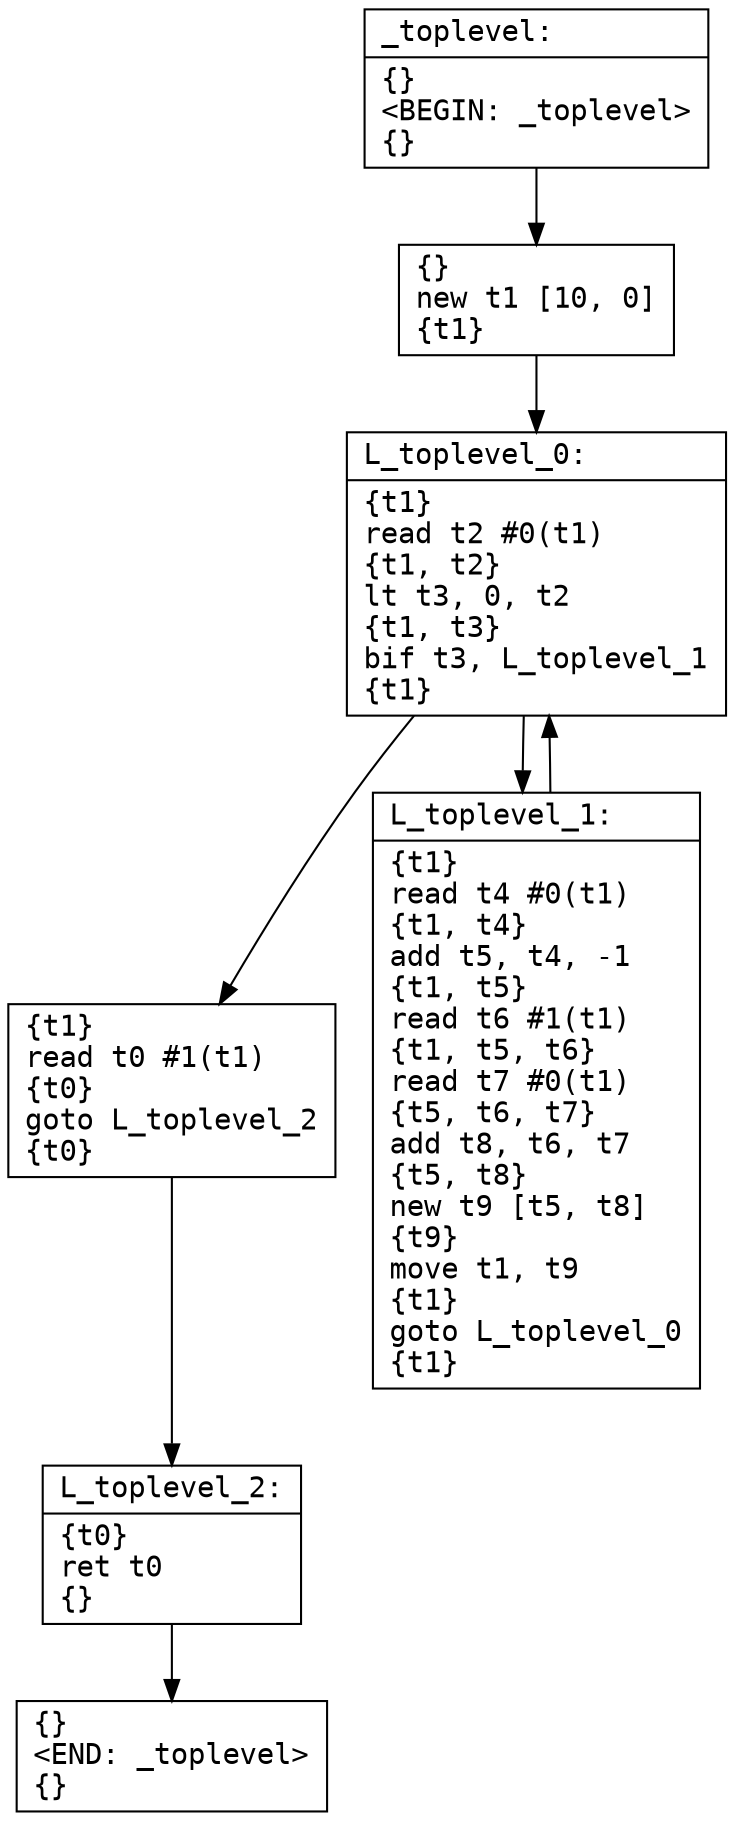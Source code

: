 digraph CFG {
  node [shape=record fontname="courier"]
  _toplevel0 [label="{_toplevel:\l|\{\}\l\<BEGIN: _toplevel\>\l\{\}\l}"];
  _toplevel1 [label="{\{\}\lnew  t1 [10, 0]\l\{t1\}\l}"];
  _toplevel2 [label="{L_toplevel_0:\l|\{t1\}\lread  t2 #0(t1)\l\{t1, t2\}\llt  t3, 0, t2\l\{t1, t3\}\lbif  t3, L_toplevel_1\l\{t1\}\l}"];
  _toplevel3 [label="{\{t1\}\lread  t0 #1(t1)\l\{t0\}\lgoto  L_toplevel_2\l\{t0\}\l}"];
  _toplevel4 [label="{L_toplevel_1:\l|\{t1\}\lread  t4 #0(t1)\l\{t1, t4\}\ladd  t5, t4, -1\l\{t1, t5\}\lread  t6 #1(t1)\l\{t1, t5, t6\}\lread  t7 #0(t1)\l\{t5, t6, t7\}\ladd  t8, t6, t7\l\{t5, t8\}\lnew  t9 [t5, t8]\l\{t9\}\lmove  t1, t9\l\{t1\}\lgoto  L_toplevel_0\l\{t1\}\l}"];
  _toplevel5 [label="{L_toplevel_2:\l|\{t0\}\lret  t0\l\{\}\l}"];
  _toplevel6 [label="{\{\}\l\<END: _toplevel\>\l\{\}\l}"];

  _toplevel0 -> _toplevel1
  _toplevel1 -> _toplevel2
  _toplevel2 -> _toplevel4
  _toplevel2 -> _toplevel3
  _toplevel3 -> _toplevel5
  _toplevel4 -> _toplevel2
  _toplevel5 -> _toplevel6
  }
